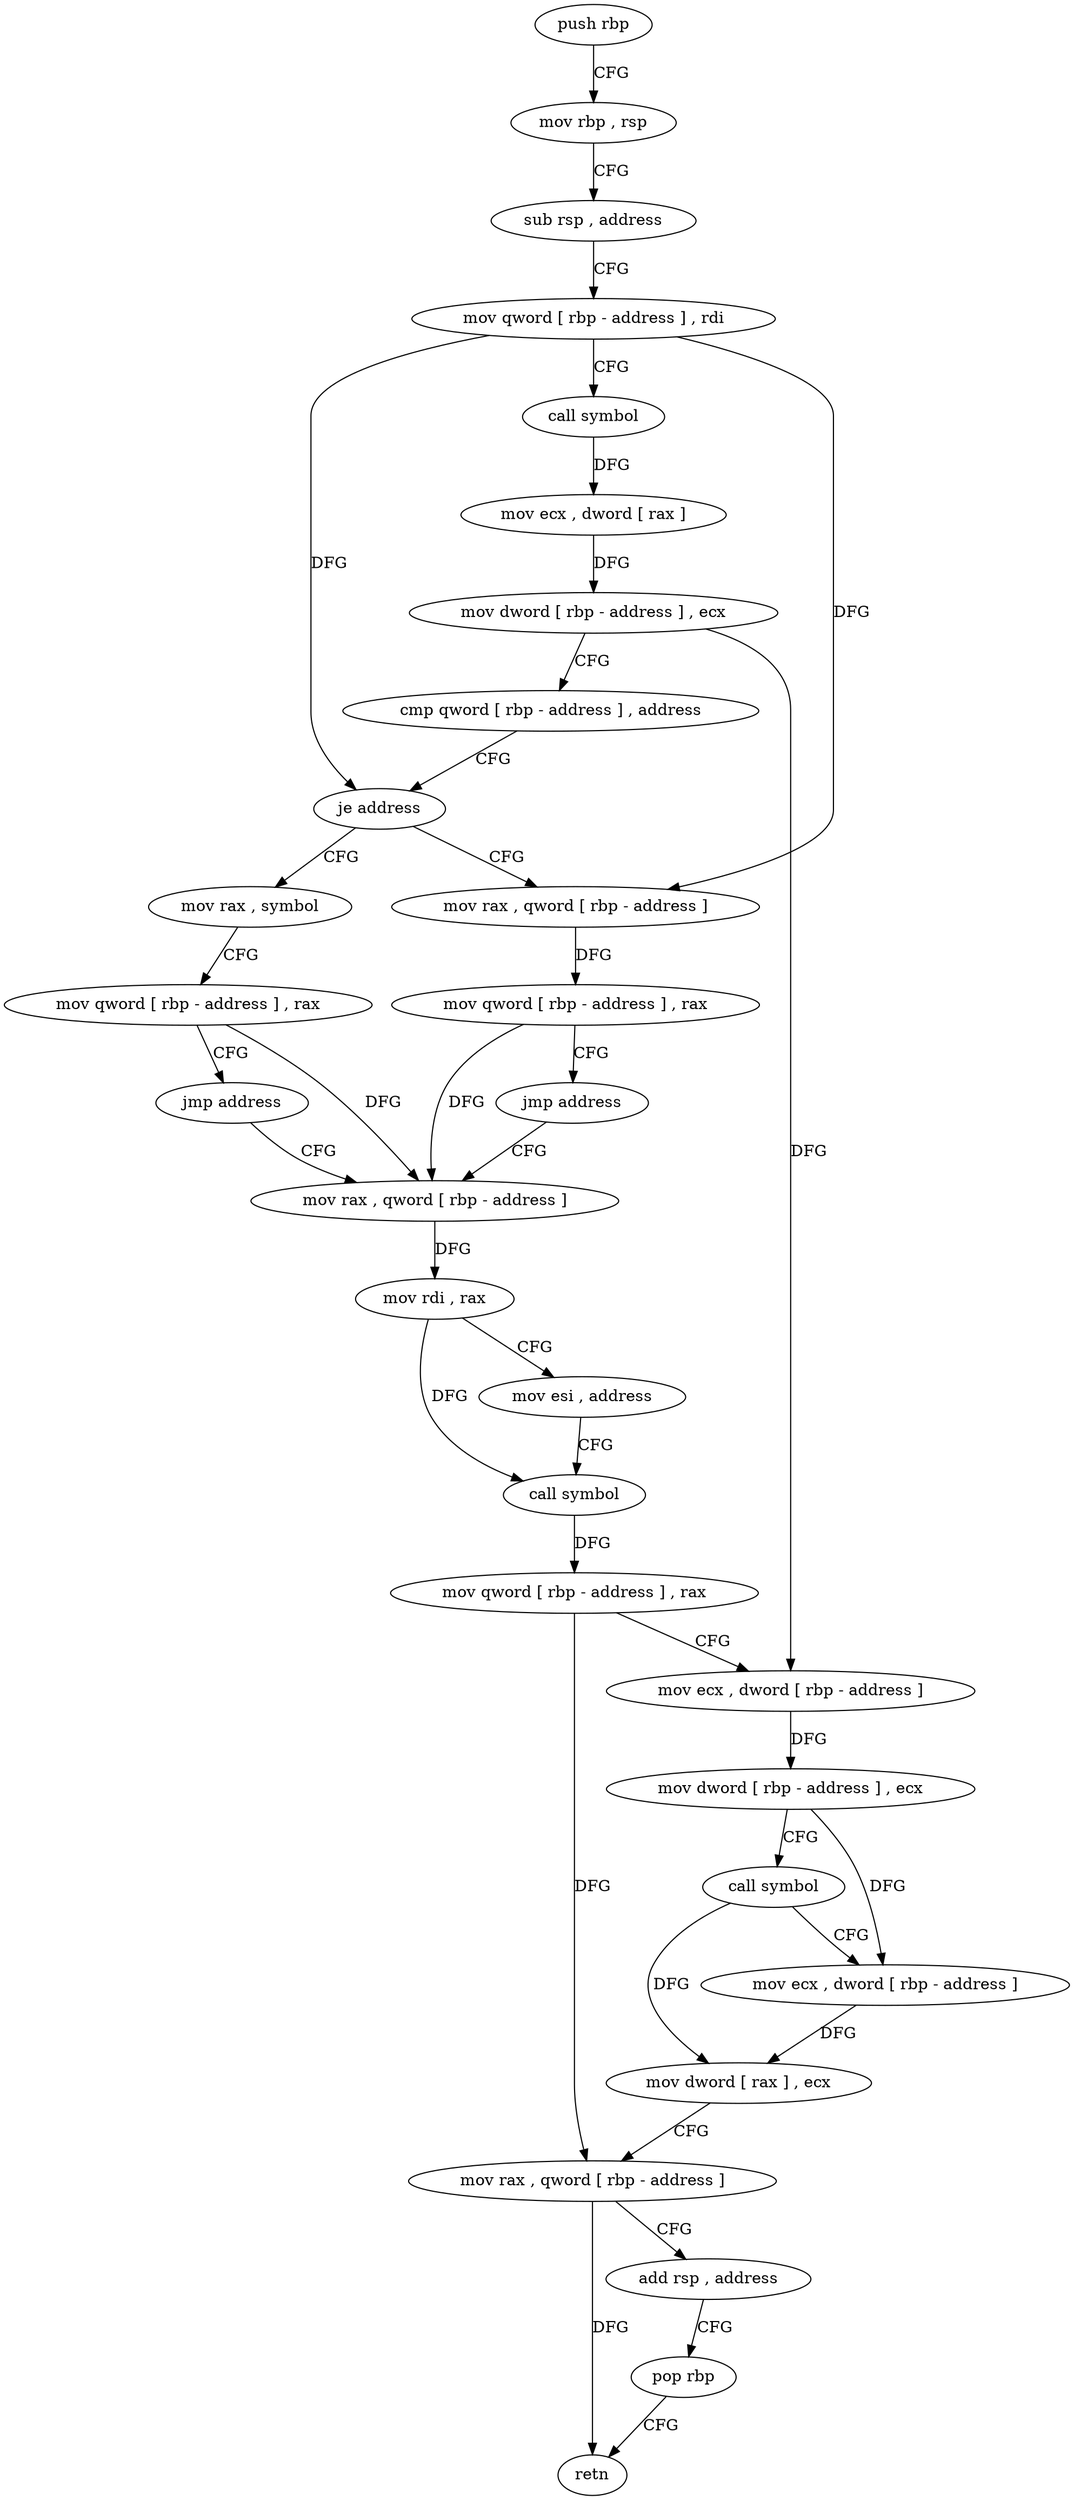 digraph "func" {
"4211040" [label = "push rbp" ]
"4211041" [label = "mov rbp , rsp" ]
"4211044" [label = "sub rsp , address" ]
"4211048" [label = "mov qword [ rbp - address ] , rdi" ]
"4211052" [label = "call symbol" ]
"4211057" [label = "mov ecx , dword [ rax ]" ]
"4211059" [label = "mov dword [ rbp - address ] , ecx" ]
"4211062" [label = "cmp qword [ rbp - address ] , address" ]
"4211067" [label = "je address" ]
"4211086" [label = "mov rax , symbol" ]
"4211073" [label = "mov rax , qword [ rbp - address ]" ]
"4211096" [label = "mov qword [ rbp - address ] , rax" ]
"4211100" [label = "jmp address" ]
"4211105" [label = "mov rax , qword [ rbp - address ]" ]
"4211077" [label = "mov qword [ rbp - address ] , rax" ]
"4211081" [label = "jmp address" ]
"4211109" [label = "mov rdi , rax" ]
"4211112" [label = "mov esi , address" ]
"4211117" [label = "call symbol" ]
"4211122" [label = "mov qword [ rbp - address ] , rax" ]
"4211126" [label = "mov ecx , dword [ rbp - address ]" ]
"4211129" [label = "mov dword [ rbp - address ] , ecx" ]
"4211132" [label = "call symbol" ]
"4211137" [label = "mov ecx , dword [ rbp - address ]" ]
"4211140" [label = "mov dword [ rax ] , ecx" ]
"4211142" [label = "mov rax , qword [ rbp - address ]" ]
"4211146" [label = "add rsp , address" ]
"4211150" [label = "pop rbp" ]
"4211151" [label = "retn" ]
"4211040" -> "4211041" [ label = "CFG" ]
"4211041" -> "4211044" [ label = "CFG" ]
"4211044" -> "4211048" [ label = "CFG" ]
"4211048" -> "4211052" [ label = "CFG" ]
"4211048" -> "4211067" [ label = "DFG" ]
"4211048" -> "4211073" [ label = "DFG" ]
"4211052" -> "4211057" [ label = "DFG" ]
"4211057" -> "4211059" [ label = "DFG" ]
"4211059" -> "4211062" [ label = "CFG" ]
"4211059" -> "4211126" [ label = "DFG" ]
"4211062" -> "4211067" [ label = "CFG" ]
"4211067" -> "4211086" [ label = "CFG" ]
"4211067" -> "4211073" [ label = "CFG" ]
"4211086" -> "4211096" [ label = "CFG" ]
"4211073" -> "4211077" [ label = "DFG" ]
"4211096" -> "4211100" [ label = "CFG" ]
"4211096" -> "4211105" [ label = "DFG" ]
"4211100" -> "4211105" [ label = "CFG" ]
"4211105" -> "4211109" [ label = "DFG" ]
"4211077" -> "4211081" [ label = "CFG" ]
"4211077" -> "4211105" [ label = "DFG" ]
"4211081" -> "4211105" [ label = "CFG" ]
"4211109" -> "4211112" [ label = "CFG" ]
"4211109" -> "4211117" [ label = "DFG" ]
"4211112" -> "4211117" [ label = "CFG" ]
"4211117" -> "4211122" [ label = "DFG" ]
"4211122" -> "4211126" [ label = "CFG" ]
"4211122" -> "4211142" [ label = "DFG" ]
"4211126" -> "4211129" [ label = "DFG" ]
"4211129" -> "4211132" [ label = "CFG" ]
"4211129" -> "4211137" [ label = "DFG" ]
"4211132" -> "4211137" [ label = "CFG" ]
"4211132" -> "4211140" [ label = "DFG" ]
"4211137" -> "4211140" [ label = "DFG" ]
"4211140" -> "4211142" [ label = "CFG" ]
"4211142" -> "4211146" [ label = "CFG" ]
"4211142" -> "4211151" [ label = "DFG" ]
"4211146" -> "4211150" [ label = "CFG" ]
"4211150" -> "4211151" [ label = "CFG" ]
}
